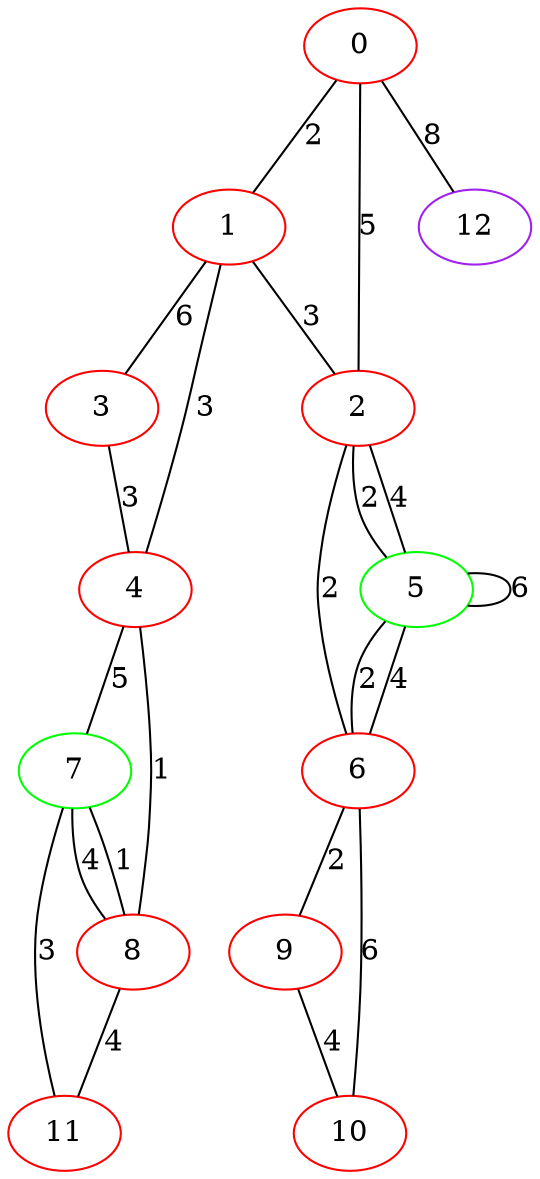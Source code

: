 graph "" {
0 [color=red, weight=1];
1 [color=red, weight=1];
2 [color=red, weight=1];
3 [color=red, weight=1];
4 [color=red, weight=1];
5 [color=green, weight=2];
6 [color=red, weight=1];
7 [color=green, weight=2];
8 [color=red, weight=1];
9 [color=red, weight=1];
10 [color=red, weight=1];
11 [color=red, weight=1];
12 [color=purple, weight=4];
0 -- 1  [key=0, label=2];
0 -- 2  [key=0, label=5];
0 -- 12  [key=0, label=8];
1 -- 2  [key=0, label=3];
1 -- 3  [key=0, label=6];
1 -- 4  [key=0, label=3];
2 -- 5  [key=0, label=2];
2 -- 5  [key=1, label=4];
2 -- 6  [key=0, label=2];
3 -- 4  [key=0, label=3];
4 -- 8  [key=0, label=1];
4 -- 7  [key=0, label=5];
5 -- 5  [key=0, label=6];
5 -- 6  [key=0, label=4];
5 -- 6  [key=1, label=2];
6 -- 9  [key=0, label=2];
6 -- 10  [key=0, label=6];
7 -- 8  [key=0, label=1];
7 -- 8  [key=1, label=4];
7 -- 11  [key=0, label=3];
8 -- 11  [key=0, label=4];
9 -- 10  [key=0, label=4];
}
